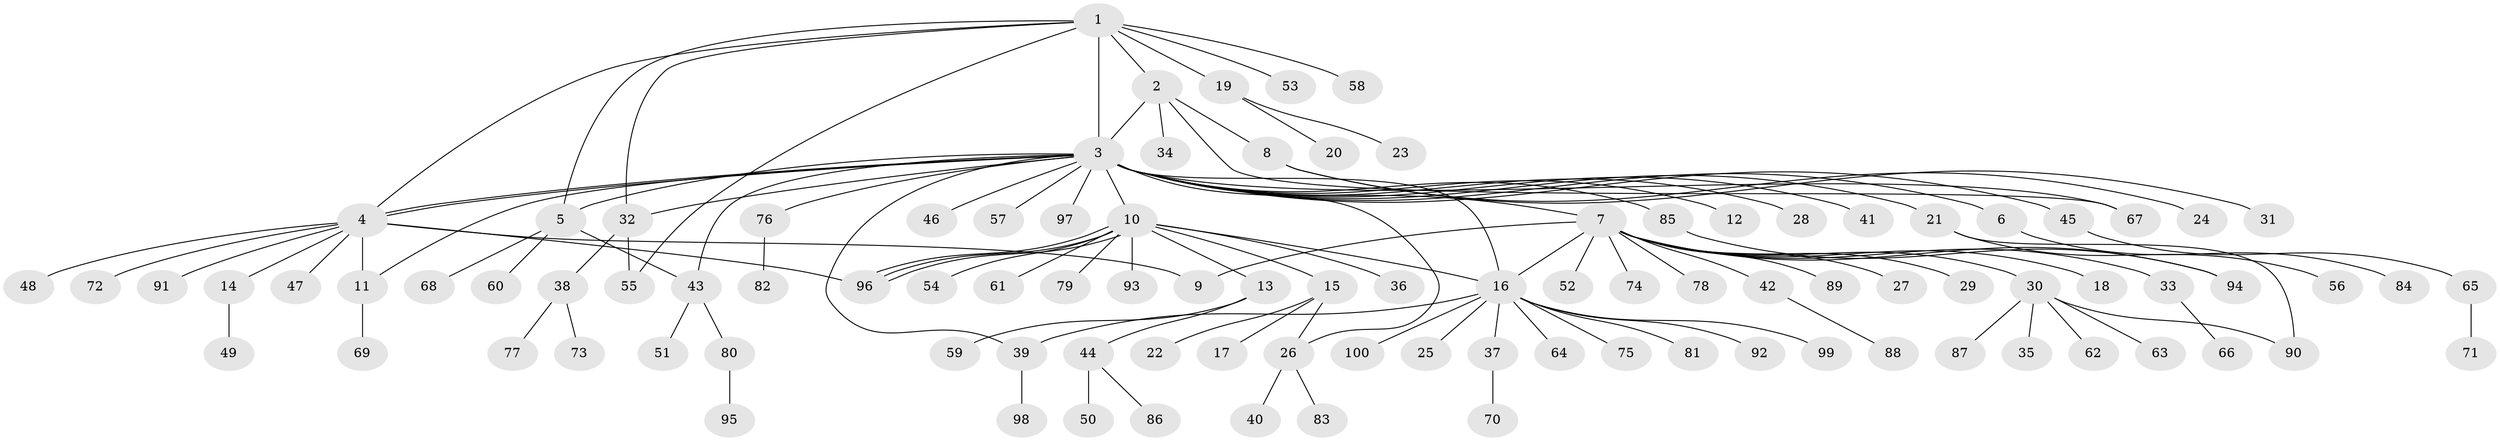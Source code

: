 // coarse degree distribution, {18: 0.014285714285714285, 2: 0.14285714285714285, 9: 0.014285714285714285, 1: 0.7857142857142857, 5: 0.014285714285714285, 3: 0.014285714285714285, 34: 0.014285714285714285}
// Generated by graph-tools (version 1.1) at 2025/51/03/04/25 21:51:49]
// undirected, 100 vertices, 118 edges
graph export_dot {
graph [start="1"]
  node [color=gray90,style=filled];
  1;
  2;
  3;
  4;
  5;
  6;
  7;
  8;
  9;
  10;
  11;
  12;
  13;
  14;
  15;
  16;
  17;
  18;
  19;
  20;
  21;
  22;
  23;
  24;
  25;
  26;
  27;
  28;
  29;
  30;
  31;
  32;
  33;
  34;
  35;
  36;
  37;
  38;
  39;
  40;
  41;
  42;
  43;
  44;
  45;
  46;
  47;
  48;
  49;
  50;
  51;
  52;
  53;
  54;
  55;
  56;
  57;
  58;
  59;
  60;
  61;
  62;
  63;
  64;
  65;
  66;
  67;
  68;
  69;
  70;
  71;
  72;
  73;
  74;
  75;
  76;
  77;
  78;
  79;
  80;
  81;
  82;
  83;
  84;
  85;
  86;
  87;
  88;
  89;
  90;
  91;
  92;
  93;
  94;
  95;
  96;
  97;
  98;
  99;
  100;
  1 -- 2;
  1 -- 3;
  1 -- 4;
  1 -- 5;
  1 -- 19;
  1 -- 32;
  1 -- 53;
  1 -- 55;
  1 -- 58;
  2 -- 3;
  2 -- 8;
  2 -- 34;
  2 -- 67;
  3 -- 4;
  3 -- 4;
  3 -- 5;
  3 -- 6;
  3 -- 7;
  3 -- 10;
  3 -- 11;
  3 -- 12;
  3 -- 16;
  3 -- 21;
  3 -- 26;
  3 -- 28;
  3 -- 32;
  3 -- 39;
  3 -- 41;
  3 -- 43;
  3 -- 45;
  3 -- 46;
  3 -- 57;
  3 -- 67;
  3 -- 76;
  3 -- 85;
  3 -- 97;
  4 -- 9;
  4 -- 11;
  4 -- 14;
  4 -- 47;
  4 -- 48;
  4 -- 72;
  4 -- 91;
  4 -- 96;
  5 -- 43;
  5 -- 60;
  5 -- 68;
  6 -- 84;
  7 -- 9;
  7 -- 16;
  7 -- 18;
  7 -- 27;
  7 -- 29;
  7 -- 30;
  7 -- 33;
  7 -- 42;
  7 -- 52;
  7 -- 74;
  7 -- 78;
  7 -- 89;
  7 -- 94;
  8 -- 24;
  8 -- 31;
  10 -- 13;
  10 -- 15;
  10 -- 16;
  10 -- 36;
  10 -- 54;
  10 -- 61;
  10 -- 79;
  10 -- 93;
  10 -- 96;
  10 -- 96;
  10 -- 96;
  11 -- 69;
  13 -- 44;
  13 -- 59;
  14 -- 49;
  15 -- 17;
  15 -- 22;
  15 -- 26;
  16 -- 25;
  16 -- 37;
  16 -- 39;
  16 -- 64;
  16 -- 75;
  16 -- 81;
  16 -- 92;
  16 -- 99;
  16 -- 100;
  19 -- 20;
  19 -- 23;
  21 -- 56;
  21 -- 90;
  26 -- 40;
  26 -- 83;
  30 -- 35;
  30 -- 62;
  30 -- 63;
  30 -- 87;
  30 -- 90;
  32 -- 38;
  32 -- 55;
  33 -- 66;
  37 -- 70;
  38 -- 73;
  38 -- 77;
  39 -- 98;
  42 -- 88;
  43 -- 51;
  43 -- 80;
  44 -- 50;
  44 -- 86;
  45 -- 65;
  65 -- 71;
  76 -- 82;
  80 -- 95;
  85 -- 94;
}
